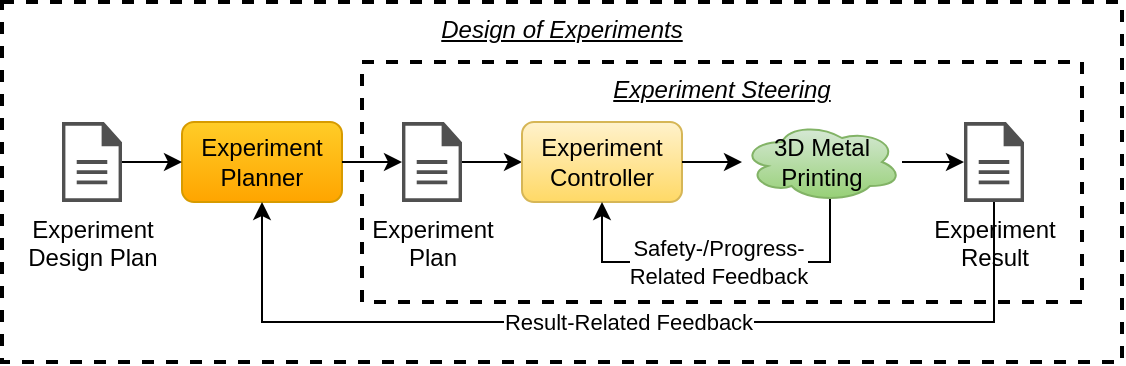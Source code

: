 <mxfile version="21.7.5" type="device">
  <diagram id="wKn2AWFeLD71Gitel8ec" name="Page-1">
    <mxGraphModel dx="2874" dy="1575" grid="1" gridSize="10" guides="1" tooltips="1" connect="1" arrows="1" fold="1" page="1" pageScale="1" pageWidth="1100" pageHeight="850" math="0" shadow="0">
      <root>
        <mxCell id="0" />
        <mxCell id="1" parent="0" />
        <mxCell id="pxdwXx65ijOLmUPr7shV-14" value="&lt;i&gt;&lt;u&gt;Design of Experiments&lt;/u&gt;&lt;/i&gt;" style="rounded=0;whiteSpace=wrap;html=1;fillColor=none;dashed=1;verticalAlign=top;strokeWidth=2;" parent="1" vertex="1">
          <mxGeometry x="230" y="180" width="560" height="180" as="geometry" />
        </mxCell>
        <mxCell id="pxdwXx65ijOLmUPr7shV-15" value="&lt;i&gt;&lt;u&gt;Experiment Steering&lt;/u&gt;&lt;/i&gt;" style="rounded=0;whiteSpace=wrap;html=1;fillColor=none;dashed=1;verticalAlign=top;strokeWidth=2;perimeterSpacing=2;" parent="1" vertex="1">
          <mxGeometry x="410" y="210" width="360" height="120" as="geometry" />
        </mxCell>
        <mxCell id="pxdwXx65ijOLmUPr7shV-1" value="Experiment&lt;br&gt;Design Plan" style="sketch=0;pointerEvents=1;shadow=0;dashed=0;html=1;strokeColor=none;fillColor=#505050;labelPosition=center;verticalLabelPosition=bottom;verticalAlign=top;outlineConnect=0;align=center;shape=mxgraph.office.concepts.document;" parent="1" vertex="1">
          <mxGeometry x="260" y="240" width="30" height="40" as="geometry" />
        </mxCell>
        <mxCell id="pxdwXx65ijOLmUPr7shV-2" value="Experiment&lt;br&gt;Planner" style="rounded=1;whiteSpace=wrap;html=1;fillColor=#ffcd28;gradientColor=#ffa500;strokeColor=#d79b00;" parent="1" vertex="1">
          <mxGeometry x="320" y="240" width="80" height="40" as="geometry" />
        </mxCell>
        <mxCell id="pxdwXx65ijOLmUPr7shV-3" value="" style="endArrow=classic;html=1;rounded=0;entryX=0;entryY=0.5;entryDx=0;entryDy=0;" parent="1" source="pxdwXx65ijOLmUPr7shV-1" target="pxdwXx65ijOLmUPr7shV-2" edge="1">
          <mxGeometry width="50" height="50" relative="1" as="geometry">
            <mxPoint x="210" y="261" as="sourcePoint" />
            <mxPoint x="480" y="351" as="targetPoint" />
          </mxGeometry>
        </mxCell>
        <mxCell id="pxdwXx65ijOLmUPr7shV-4" value="" style="endArrow=classic;html=1;rounded=0;" parent="1" source="pxdwXx65ijOLmUPr7shV-10" target="pxdwXx65ijOLmUPr7shV-5" edge="1">
          <mxGeometry width="50" height="50" relative="1" as="geometry">
            <mxPoint x="440" y="140" as="sourcePoint" />
            <mxPoint x="410" y="260" as="targetPoint" />
          </mxGeometry>
        </mxCell>
        <mxCell id="pxdwXx65ijOLmUPr7shV-5" value="Experiment&lt;br&gt;Controller" style="rounded=1;whiteSpace=wrap;html=1;fillColor=#fff2cc;gradientColor=#ffd966;strokeColor=#d6b656;" parent="1" vertex="1">
          <mxGeometry x="490" y="240" width="80" height="40" as="geometry" />
        </mxCell>
        <mxCell id="pxdwXx65ijOLmUPr7shV-6" value="Safety-/Progress-&lt;br&gt;Related Feedback" style="endArrow=classic;html=1;rounded=0;exitX=0.55;exitY=0.95;exitDx=0;exitDy=0;entryX=0.5;entryY=1;entryDx=0;entryDy=0;exitPerimeter=0;" parent="1" source="pxdwXx65ijOLmUPr7shV-8" target="pxdwXx65ijOLmUPr7shV-5" edge="1">
          <mxGeometry width="50" height="50" relative="1" as="geometry">
            <mxPoint x="530" y="401" as="sourcePoint" />
            <mxPoint x="335" y="301" as="targetPoint" />
            <Array as="points">
              <mxPoint x="644" y="310" />
              <mxPoint x="530" y="310" />
            </Array>
          </mxGeometry>
        </mxCell>
        <mxCell id="pxdwXx65ijOLmUPr7shV-7" value="" style="endArrow=classic;html=1;rounded=0;exitX=1;exitY=0.5;exitDx=0;exitDy=0;" parent="1" source="pxdwXx65ijOLmUPr7shV-5" target="pxdwXx65ijOLmUPr7shV-8" edge="1">
          <mxGeometry width="50" height="50" relative="1" as="geometry">
            <mxPoint x="570" y="260" as="sourcePoint" />
            <mxPoint x="610" y="260" as="targetPoint" />
          </mxGeometry>
        </mxCell>
        <mxCell id="pxdwXx65ijOLmUPr7shV-8" value="3D Metal&lt;br&gt;Printing" style="ellipse;shape=cloud;whiteSpace=wrap;html=1;fillColor=#d5e8d4;gradientColor=#97d077;strokeColor=#82b366;" parent="1" vertex="1">
          <mxGeometry x="600" y="240" width="80" height="40" as="geometry" />
        </mxCell>
        <mxCell id="pxdwXx65ijOLmUPr7shV-9" value="Result-Related Feedback" style="endArrow=classic;html=1;rounded=0;entryX=0.5;entryY=1;entryDx=0;entryDy=0;" parent="1" source="pxdwXx65ijOLmUPr7shV-12" target="pxdwXx65ijOLmUPr7shV-2" edge="1">
          <mxGeometry width="50" height="50" relative="1" as="geometry">
            <mxPoint x="730" y="320" as="sourcePoint" />
            <mxPoint x="390" y="400" as="targetPoint" />
            <Array as="points">
              <mxPoint x="726" y="340" />
              <mxPoint x="360" y="340" />
            </Array>
          </mxGeometry>
        </mxCell>
        <mxCell id="pxdwXx65ijOLmUPr7shV-10" value="Experiment&lt;br&gt;Plan" style="sketch=0;pointerEvents=1;shadow=0;dashed=0;html=1;strokeColor=none;fillColor=#505050;labelPosition=center;verticalLabelPosition=bottom;verticalAlign=top;outlineConnect=0;align=center;shape=mxgraph.office.concepts.document;" parent="1" vertex="1">
          <mxGeometry x="430" y="240" width="30" height="40" as="geometry" />
        </mxCell>
        <mxCell id="pxdwXx65ijOLmUPr7shV-11" value="" style="endArrow=classic;html=1;rounded=0;exitX=1;exitY=0.5;exitDx=0;exitDy=0;" parent="1" source="pxdwXx65ijOLmUPr7shV-2" target="pxdwXx65ijOLmUPr7shV-10" edge="1">
          <mxGeometry width="50" height="50" relative="1" as="geometry">
            <mxPoint x="460" y="270" as="sourcePoint" />
            <mxPoint x="500" y="270" as="targetPoint" />
          </mxGeometry>
        </mxCell>
        <mxCell id="pxdwXx65ijOLmUPr7shV-12" value="Experiment&lt;br&gt;Result" style="sketch=0;pointerEvents=1;shadow=0;dashed=0;html=1;strokeColor=none;fillColor=#505050;labelPosition=center;verticalLabelPosition=bottom;verticalAlign=top;outlineConnect=0;align=center;shape=mxgraph.office.concepts.document;" parent="1" vertex="1">
          <mxGeometry x="711" y="240" width="30" height="40" as="geometry" />
        </mxCell>
        <mxCell id="pxdwXx65ijOLmUPr7shV-13" value="" style="endArrow=classic;html=1;rounded=0;exitX=1;exitY=0.5;exitDx=0;exitDy=0;" parent="1" source="pxdwXx65ijOLmUPr7shV-8" target="pxdwXx65ijOLmUPr7shV-12" edge="1">
          <mxGeometry width="50" height="50" relative="1" as="geometry">
            <mxPoint x="680" y="180" as="sourcePoint" />
            <mxPoint x="720" y="390.67" as="targetPoint" />
          </mxGeometry>
        </mxCell>
      </root>
    </mxGraphModel>
  </diagram>
</mxfile>
